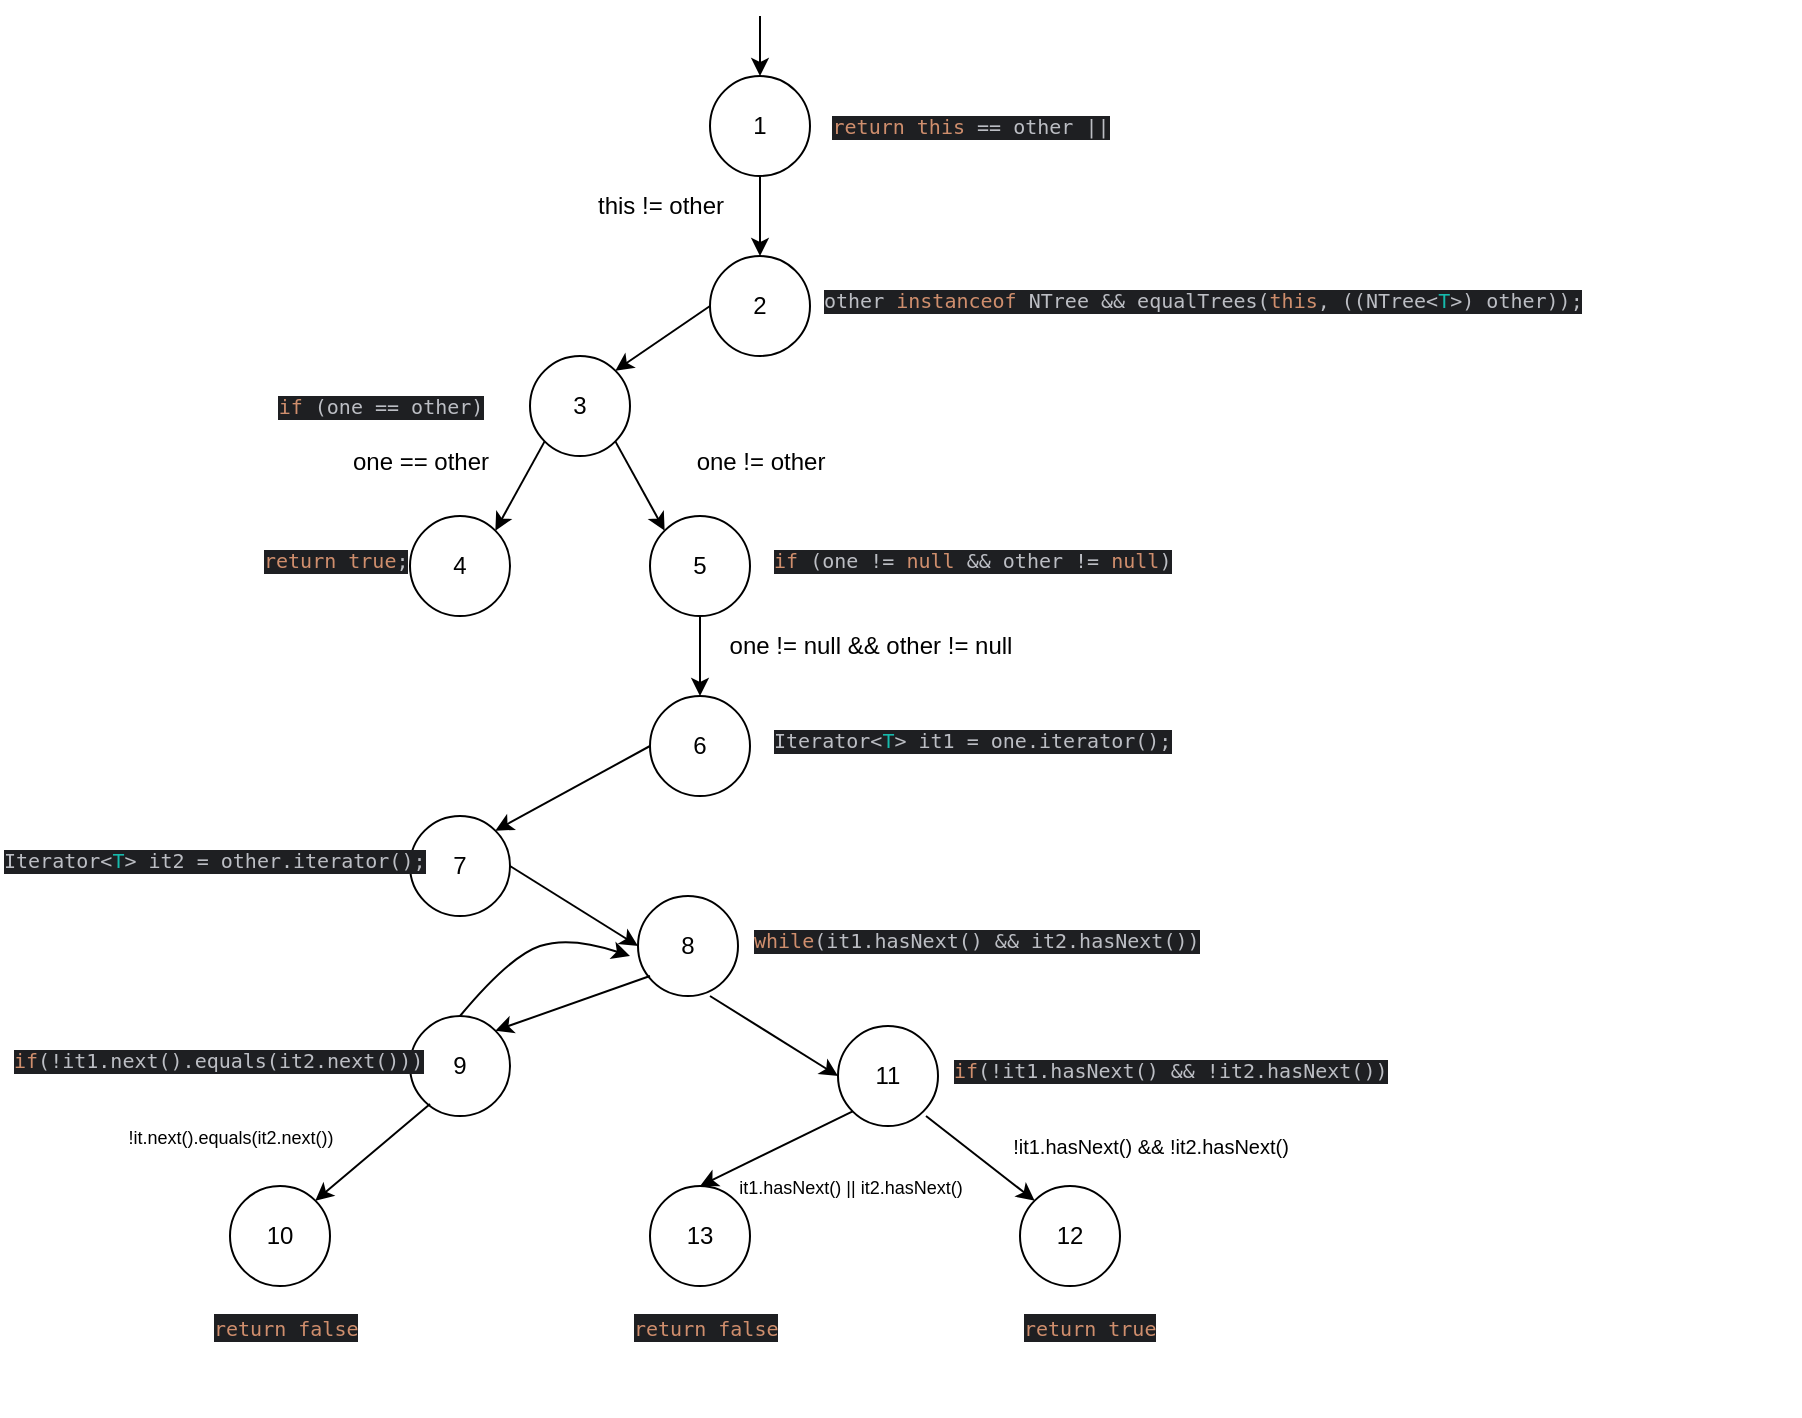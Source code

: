 <mxfile version="24.0.7" type="device">
  <diagram name="Página-1" id="vbOGfk5iJTFSjeD28d8R">
    <mxGraphModel dx="1500" dy="746" grid="1" gridSize="10" guides="1" tooltips="1" connect="1" arrows="1" fold="1" page="1" pageScale="1" pageWidth="827" pageHeight="1169" math="0" shadow="0">
      <root>
        <mxCell id="0" />
        <mxCell id="1" parent="0" />
        <mxCell id="0VPr1rxeREGL98D7X7g_-7" value="" style="edgeStyle=orthogonalEdgeStyle;rounded=0;orthogonalLoop=1;jettySize=auto;html=1;" edge="1" parent="1" source="0VPr1rxeREGL98D7X7g_-1" target="0VPr1rxeREGL98D7X7g_-4">
          <mxGeometry relative="1" as="geometry" />
        </mxCell>
        <mxCell id="0VPr1rxeREGL98D7X7g_-1" value="1" style="ellipse;whiteSpace=wrap;html=1;aspect=fixed;" vertex="1" parent="1">
          <mxGeometry x="400" y="40" width="50" height="50" as="geometry" />
        </mxCell>
        <mxCell id="0VPr1rxeREGL98D7X7g_-2" value="&lt;div style=&quot;background-color: rgb(30, 31, 34); color: rgb(188, 190, 196); font-size: 10px;&quot;&gt;&lt;pre style=&quot;font-family: &amp;quot;JetBrains Mono&amp;quot;, monospace;&quot;&gt;&lt;span style=&quot;color:#cf8e6d;&quot;&gt;return this &lt;/span&gt;== other ||&lt;/pre&gt;&lt;/div&gt;" style="text;html=1;align=center;verticalAlign=middle;resizable=0;points=[];autosize=1;strokeColor=none;fillColor=none;" vertex="1" parent="1">
          <mxGeometry x="455" y="40" width="150" height="50" as="geometry" />
        </mxCell>
        <mxCell id="0VPr1rxeREGL98D7X7g_-21" style="edgeStyle=orthogonalEdgeStyle;rounded=0;orthogonalLoop=1;jettySize=auto;html=1;" edge="1" parent="1" source="0VPr1rxeREGL98D7X7g_-3">
          <mxGeometry relative="1" as="geometry">
            <mxPoint x="395" y="350" as="targetPoint" />
          </mxGeometry>
        </mxCell>
        <mxCell id="0VPr1rxeREGL98D7X7g_-3" value="5" style="ellipse;whiteSpace=wrap;html=1;aspect=fixed;" vertex="1" parent="1">
          <mxGeometry x="370" y="260" width="50" height="50" as="geometry" />
        </mxCell>
        <mxCell id="0VPr1rxeREGL98D7X7g_-4" value="2" style="ellipse;whiteSpace=wrap;html=1;aspect=fixed;" vertex="1" parent="1">
          <mxGeometry x="400" y="130" width="50" height="50" as="geometry" />
        </mxCell>
        <mxCell id="0VPr1rxeREGL98D7X7g_-8" value="4" style="ellipse;whiteSpace=wrap;html=1;aspect=fixed;" vertex="1" parent="1">
          <mxGeometry x="250" y="260" width="50" height="50" as="geometry" />
        </mxCell>
        <mxCell id="0VPr1rxeREGL98D7X7g_-9" value="3" style="ellipse;whiteSpace=wrap;html=1;aspect=fixed;" vertex="1" parent="1">
          <mxGeometry x="310" y="180" width="50" height="50" as="geometry" />
        </mxCell>
        <mxCell id="0VPr1rxeREGL98D7X7g_-11" value="&lt;div style=&quot;background-color: rgb(30, 31, 34); color: rgb(188, 190, 196); font-size: 10px;&quot;&gt;&lt;pre style=&quot;font-family: &amp;quot;JetBrains Mono&amp;quot;, monospace;&quot;&gt;&lt;span style=&quot;color:#cf8e6d;&quot;&gt;if &lt;/span&gt;(one == other)&lt;/pre&gt;&lt;/div&gt;" style="text;html=1;align=center;verticalAlign=middle;resizable=0;points=[];autosize=1;strokeColor=none;fillColor=none;" vertex="1" parent="1">
          <mxGeometry x="175" y="180" width="120" height="50" as="geometry" />
        </mxCell>
        <mxCell id="0VPr1rxeREGL98D7X7g_-12" value="" style="endArrow=classic;html=1;rounded=0;entryX=1;entryY=0;entryDx=0;entryDy=0;exitX=0;exitY=0.5;exitDx=0;exitDy=0;" edge="1" parent="1" source="0VPr1rxeREGL98D7X7g_-4" target="0VPr1rxeREGL98D7X7g_-9">
          <mxGeometry width="50" height="50" relative="1" as="geometry">
            <mxPoint x="370" y="260" as="sourcePoint" />
            <mxPoint x="420" y="210" as="targetPoint" />
          </mxGeometry>
        </mxCell>
        <mxCell id="0VPr1rxeREGL98D7X7g_-13" value="&lt;div style=&quot;background-color: rgb(30, 31, 34); color: rgb(188, 190, 196); font-size: 10px;&quot;&gt;&lt;pre style=&quot;font-family: &amp;quot;JetBrains Mono&amp;quot;, monospace;&quot;&gt;other &lt;span style=&quot;color:#cf8e6d;&quot;&gt;instanceof &lt;/span&gt;NTree &amp;amp;&amp;amp; equalTrees(&lt;span style=&quot;color:#cf8e6d;&quot;&gt;this&lt;/span&gt;, ((NTree&amp;lt;&lt;span style=&quot;color:#16baac;&quot;&gt;T&lt;/span&gt;&amp;gt;) other));&lt;/pre&gt;&lt;/div&gt;" style="text;whiteSpace=wrap;html=1;" vertex="1" parent="1">
          <mxGeometry x="455" y="130" width="490" height="70" as="geometry" />
        </mxCell>
        <mxCell id="0VPr1rxeREGL98D7X7g_-14" value="" style="endArrow=classic;html=1;rounded=0;entryX=0.5;entryY=0;entryDx=0;entryDy=0;" edge="1" parent="1" target="0VPr1rxeREGL98D7X7g_-1">
          <mxGeometry width="50" height="50" relative="1" as="geometry">
            <mxPoint x="425" y="10" as="sourcePoint" />
            <mxPoint x="464" y="-60" as="targetPoint" />
          </mxGeometry>
        </mxCell>
        <mxCell id="0VPr1rxeREGL98D7X7g_-15" value="" style="endArrow=classic;html=1;rounded=0;entryX=1;entryY=0;entryDx=0;entryDy=0;exitX=0;exitY=1;exitDx=0;exitDy=0;" edge="1" parent="1" source="0VPr1rxeREGL98D7X7g_-9" target="0VPr1rxeREGL98D7X7g_-8">
          <mxGeometry width="50" height="50" relative="1" as="geometry">
            <mxPoint x="310" y="210" as="sourcePoint" />
            <mxPoint x="280" y="260" as="targetPoint" />
          </mxGeometry>
        </mxCell>
        <mxCell id="0VPr1rxeREGL98D7X7g_-16" value="&lt;div style=&quot;background-color: rgb(30, 31, 34); color: rgb(188, 190, 196); font-size: 10px;&quot;&gt;&lt;pre style=&quot;font-family: &amp;quot;JetBrains Mono&amp;quot;, monospace;&quot;&gt;&lt;span style=&quot;color:#cf8e6d;&quot;&gt;return true&lt;/span&gt;;&lt;/pre&gt;&lt;/div&gt;" style="text;whiteSpace=wrap;html=1;" vertex="1" parent="1">
          <mxGeometry x="175" y="260" width="120" height="70" as="geometry" />
        </mxCell>
        <mxCell id="0VPr1rxeREGL98D7X7g_-17" value="" style="endArrow=classic;html=1;rounded=0;entryX=0;entryY=0;entryDx=0;entryDy=0;exitX=1;exitY=1;exitDx=0;exitDy=0;" edge="1" parent="1" source="0VPr1rxeREGL98D7X7g_-9" target="0VPr1rxeREGL98D7X7g_-3">
          <mxGeometry width="50" height="50" relative="1" as="geometry">
            <mxPoint x="327" y="233" as="sourcePoint" />
            <mxPoint x="285" y="270" as="targetPoint" />
          </mxGeometry>
        </mxCell>
        <mxCell id="0VPr1rxeREGL98D7X7g_-18" value="&lt;div style=&quot;background-color: rgb(30, 31, 34); color: rgb(188, 190, 196); font-size: 10px;&quot;&gt;&lt;pre style=&quot;font-family: &amp;quot;JetBrains Mono&amp;quot;, monospace;&quot;&gt;&lt;span style=&quot;color:#cf8e6d;&quot;&gt;if &lt;/span&gt;(one != &lt;span style=&quot;color:#cf8e6d;&quot;&gt;null &lt;/span&gt;&amp;amp;&amp;amp; other != &lt;span style=&quot;color:#cf8e6d;&quot;&gt;null&lt;/span&gt;)&lt;/pre&gt;&lt;/div&gt;" style="text;whiteSpace=wrap;html=1;" vertex="1" parent="1">
          <mxGeometry x="430" y="260" width="270" height="70" as="geometry" />
        </mxCell>
        <mxCell id="0VPr1rxeREGL98D7X7g_-22" value="6" style="ellipse;whiteSpace=wrap;html=1;aspect=fixed;" vertex="1" parent="1">
          <mxGeometry x="370" y="350" width="50" height="50" as="geometry" />
        </mxCell>
        <mxCell id="0VPr1rxeREGL98D7X7g_-23" value="&lt;div style=&quot;background-color: rgb(30, 31, 34); color: rgb(188, 190, 196); font-size: 10px;&quot;&gt;&lt;pre style=&quot;font-family: &amp;quot;JetBrains Mono&amp;quot;, monospace;&quot;&gt;Iterator&amp;lt;&lt;span style=&quot;color:#16baac;&quot;&gt;T&lt;/span&gt;&amp;gt; it1 = one.iterator();&lt;/pre&gt;&lt;/div&gt;" style="text;whiteSpace=wrap;html=1;" vertex="1" parent="1">
          <mxGeometry x="430" y="350" width="270" height="70" as="geometry" />
        </mxCell>
        <mxCell id="0VPr1rxeREGL98D7X7g_-26" value="7" style="ellipse;whiteSpace=wrap;html=1;aspect=fixed;" vertex="1" parent="1">
          <mxGeometry x="250" y="410" width="50" height="50" as="geometry" />
        </mxCell>
        <mxCell id="0VPr1rxeREGL98D7X7g_-27" value="&lt;div style=&quot;background-color: rgb(30, 31, 34); color: rgb(188, 190, 196); font-size: 10px;&quot;&gt;&lt;pre style=&quot;font-family: &amp;quot;JetBrains Mono&amp;quot;, monospace;&quot;&gt;Iterator&amp;lt;&lt;span style=&quot;color:#16baac;&quot;&gt;T&lt;/span&gt;&amp;gt; it2 = other.iterator();&lt;/pre&gt;&lt;/div&gt;" style="text;whiteSpace=wrap;html=1;" vertex="1" parent="1">
          <mxGeometry x="45" y="410" width="280" height="70" as="geometry" />
        </mxCell>
        <mxCell id="0VPr1rxeREGL98D7X7g_-28" value="&lt;div style=&quot;background-color: rgb(30, 31, 34); color: rgb(188, 190, 196); font-size: 10px;&quot;&gt;&lt;pre style=&quot;font-family: &amp;quot;JetBrains Mono&amp;quot;, monospace;&quot;&gt;&lt;span style=&quot;color:#cf8e6d;&quot;&gt;while&lt;/span&gt;(it1.hasNext() &amp;amp;&amp;amp; it2.hasNext())&lt;/pre&gt;&lt;/div&gt;" style="text;whiteSpace=wrap;html=1;" vertex="1" parent="1">
          <mxGeometry x="420" y="450" width="300" height="70" as="geometry" />
        </mxCell>
        <mxCell id="0VPr1rxeREGL98D7X7g_-30" value="8" style="ellipse;whiteSpace=wrap;html=1;aspect=fixed;" vertex="1" parent="1">
          <mxGeometry x="364" y="450" width="50" height="50" as="geometry" />
        </mxCell>
        <mxCell id="0VPr1rxeREGL98D7X7g_-34" value="" style="endArrow=classic;html=1;rounded=0;entryX=0;entryY=0.5;entryDx=0;entryDy=0;exitX=1;exitY=0.5;exitDx=0;exitDy=0;" edge="1" parent="1" source="0VPr1rxeREGL98D7X7g_-26" target="0VPr1rxeREGL98D7X7g_-30">
          <mxGeometry width="50" height="50" relative="1" as="geometry">
            <mxPoint x="300" y="440" as="sourcePoint" />
            <mxPoint x="350" y="390" as="targetPoint" />
          </mxGeometry>
        </mxCell>
        <mxCell id="0VPr1rxeREGL98D7X7g_-35" value="" style="endArrow=classic;html=1;rounded=0;exitX=0;exitY=0.5;exitDx=0;exitDy=0;entryX=1;entryY=0;entryDx=0;entryDy=0;" edge="1" parent="1" source="0VPr1rxeREGL98D7X7g_-22" target="0VPr1rxeREGL98D7X7g_-26">
          <mxGeometry width="50" height="50" relative="1" as="geometry">
            <mxPoint x="240" y="460" as="sourcePoint" />
            <mxPoint x="290" y="410" as="targetPoint" />
          </mxGeometry>
        </mxCell>
        <mxCell id="0VPr1rxeREGL98D7X7g_-36" value="11" style="ellipse;whiteSpace=wrap;html=1;aspect=fixed;" vertex="1" parent="1">
          <mxGeometry x="464" y="515" width="50" height="50" as="geometry" />
        </mxCell>
        <mxCell id="0VPr1rxeREGL98D7X7g_-37" value="" style="endArrow=classic;html=1;rounded=0;entryX=0;entryY=0.5;entryDx=0;entryDy=0;exitX=1;exitY=0.5;exitDx=0;exitDy=0;" edge="1" parent="1" target="0VPr1rxeREGL98D7X7g_-36">
          <mxGeometry width="50" height="50" relative="1" as="geometry">
            <mxPoint x="400" y="500" as="sourcePoint" />
            <mxPoint x="450" y="455" as="targetPoint" />
          </mxGeometry>
        </mxCell>
        <mxCell id="0VPr1rxeREGL98D7X7g_-38" value="&lt;div style=&quot;background-color: rgb(30, 31, 34); color: rgb(188, 190, 196); font-size: 10px;&quot;&gt;&lt;pre style=&quot;font-family: &amp;quot;JetBrains Mono&amp;quot;, monospace;&quot;&gt;&lt;span style=&quot;color:#cf8e6d;&quot;&gt;if&lt;/span&gt;(!it1.hasNext() &amp;amp;&amp;amp; !it2.hasNext())&lt;/pre&gt;&lt;/div&gt;" style="text;whiteSpace=wrap;html=1;" vertex="1" parent="1">
          <mxGeometry x="520" y="515" width="270" height="60" as="geometry" />
        </mxCell>
        <mxCell id="0VPr1rxeREGL98D7X7g_-39" value="12" style="ellipse;whiteSpace=wrap;html=1;aspect=fixed;" vertex="1" parent="1">
          <mxGeometry x="555" y="595" width="50" height="50" as="geometry" />
        </mxCell>
        <mxCell id="0VPr1rxeREGL98D7X7g_-40" value="" style="endArrow=classic;html=1;rounded=0;entryX=0;entryY=0;entryDx=0;entryDy=0;exitX=1;exitY=0.5;exitDx=0;exitDy=0;" edge="1" parent="1" target="0VPr1rxeREGL98D7X7g_-39">
          <mxGeometry width="50" height="50" relative="1" as="geometry">
            <mxPoint x="508" y="560" as="sourcePoint" />
            <mxPoint x="558" y="515" as="targetPoint" />
          </mxGeometry>
        </mxCell>
        <mxCell id="0VPr1rxeREGL98D7X7g_-43" value="&lt;div style=&quot;background-color:#1e1f22;color:#bcbec4&quot;&gt;&lt;pre style=&quot;font-family: &amp;quot;JetBrains Mono&amp;quot;, monospace;&quot;&gt;&lt;span style=&quot;color: rgb(207, 142, 109);&quot;&gt;&lt;font style=&quot;font-size: 10px;&quot;&gt;return true&lt;/font&gt;&lt;/span&gt;&lt;/pre&gt;&lt;/div&gt;" style="text;whiteSpace=wrap;html=1;" vertex="1" parent="1">
          <mxGeometry x="555" y="640" width="110" height="70" as="geometry" />
        </mxCell>
        <mxCell id="0VPr1rxeREGL98D7X7g_-44" value="13" style="ellipse;whiteSpace=wrap;html=1;aspect=fixed;" vertex="1" parent="1">
          <mxGeometry x="370" y="595" width="50" height="50" as="geometry" />
        </mxCell>
        <mxCell id="0VPr1rxeREGL98D7X7g_-45" value="" style="endArrow=classic;html=1;rounded=0;entryX=0.5;entryY=0;entryDx=0;entryDy=0;exitX=0;exitY=1;exitDx=0;exitDy=0;" edge="1" parent="1" source="0VPr1rxeREGL98D7X7g_-36" target="0VPr1rxeREGL98D7X7g_-44">
          <mxGeometry width="50" height="50" relative="1" as="geometry">
            <mxPoint x="480" y="560" as="sourcePoint" />
            <mxPoint x="527" y="610" as="targetPoint" />
          </mxGeometry>
        </mxCell>
        <mxCell id="0VPr1rxeREGL98D7X7g_-46" value="&lt;div style=&quot;background-color:#1e1f22;color:#bcbec4&quot;&gt;&lt;pre style=&quot;font-family: &amp;quot;JetBrains Mono&amp;quot;, monospace;&quot;&gt;&lt;span style=&quot;color: rgb(207, 142, 109);&quot;&gt;&lt;font style=&quot;font-size: 10px;&quot;&gt;return false&lt;/font&gt;&lt;/span&gt;&lt;/pre&gt;&lt;/div&gt;" style="text;whiteSpace=wrap;html=1;" vertex="1" parent="1">
          <mxGeometry x="360" y="640" width="120" height="70" as="geometry" />
        </mxCell>
        <mxCell id="0VPr1rxeREGL98D7X7g_-47" value="" style="endArrow=classic;html=1;rounded=0;entryX=1;entryY=0;entryDx=0;entryDy=0;" edge="1" parent="1" target="0VPr1rxeREGL98D7X7g_-48">
          <mxGeometry width="50" height="50" relative="1" as="geometry">
            <mxPoint x="370" y="490" as="sourcePoint" />
            <mxPoint x="301" y="518" as="targetPoint" />
          </mxGeometry>
        </mxCell>
        <mxCell id="0VPr1rxeREGL98D7X7g_-48" value="9" style="ellipse;whiteSpace=wrap;html=1;aspect=fixed;" vertex="1" parent="1">
          <mxGeometry x="250" y="510" width="50" height="50" as="geometry" />
        </mxCell>
        <UserObject label="&lt;div style=&quot;background-color: rgb(30, 31, 34); color: rgb(188, 190, 196); font-size: 10px;&quot;&gt;&lt;pre style=&quot;font-family: &amp;quot;JetBrains Mono&amp;quot;, monospace;&quot;&gt;&lt;span style=&quot;color:#cf8e6d;&quot;&gt;if&lt;/span&gt;(!it1.next().equals(it2.next()))&lt;/pre&gt;&lt;/div&gt;" link="&lt;div style=&quot;background-color:#1e1f22;color:#bcbec4&quot;&gt;&lt;pre style=&quot;font-family:&#39;JetBrains Mono&#39;,monospace;font-size:9.8pt;&quot;&gt;&lt;span style=&quot;color:#cf8e6d;&quot;&gt;if&lt;/span&gt;(!it1.next().equals(it2.next()))&lt;/pre&gt;&lt;/div&gt;" id="0VPr1rxeREGL98D7X7g_-49">
          <mxCell style="text;whiteSpace=wrap;html=1;" vertex="1" parent="1">
            <mxGeometry x="50" y="510" width="280" height="70" as="geometry" />
          </mxCell>
        </UserObject>
        <mxCell id="0VPr1rxeREGL98D7X7g_-50" value="10" style="ellipse;whiteSpace=wrap;html=1;aspect=fixed;" vertex="1" parent="1">
          <mxGeometry x="160" y="595" width="50" height="50" as="geometry" />
        </mxCell>
        <mxCell id="0VPr1rxeREGL98D7X7g_-51" value="&lt;div style=&quot;background-color:#1e1f22;color:#bcbec4&quot;&gt;&lt;pre style=&quot;font-family: &amp;quot;JetBrains Mono&amp;quot;, monospace;&quot;&gt;&lt;span style=&quot;color: rgb(207, 142, 109);&quot;&gt;&lt;font style=&quot;font-size: 10px;&quot;&gt;return false&lt;/font&gt;&lt;/span&gt;&lt;/pre&gt;&lt;/div&gt;" style="text;whiteSpace=wrap;html=1;" vertex="1" parent="1">
          <mxGeometry x="150" y="640" width="120" height="70" as="geometry" />
        </mxCell>
        <mxCell id="0VPr1rxeREGL98D7X7g_-52" value="" style="endArrow=classic;html=1;rounded=0;entryX=1;entryY=0;entryDx=0;entryDy=0;" edge="1" parent="1" target="0VPr1rxeREGL98D7X7g_-50">
          <mxGeometry width="50" height="50" relative="1" as="geometry">
            <mxPoint x="260" y="554" as="sourcePoint" />
            <mxPoint x="191" y="585" as="targetPoint" />
          </mxGeometry>
        </mxCell>
        <mxCell id="0VPr1rxeREGL98D7X7g_-53" value="" style="curved=1;endArrow=classic;html=1;rounded=0;exitX=0.5;exitY=0;exitDx=0;exitDy=0;" edge="1" parent="1" source="0VPr1rxeREGL98D7X7g_-48">
          <mxGeometry width="50" height="50" relative="1" as="geometry">
            <mxPoint x="320" y="530" as="sourcePoint" />
            <mxPoint x="360" y="480" as="targetPoint" />
            <Array as="points">
              <mxPoint x="300" y="480" />
              <mxPoint x="330" y="470" />
            </Array>
          </mxGeometry>
        </mxCell>
        <mxCell id="0VPr1rxeREGL98D7X7g_-54" value="this != other" style="text;html=1;align=center;verticalAlign=middle;resizable=0;points=[];autosize=1;strokeColor=none;fillColor=none;" vertex="1" parent="1">
          <mxGeometry x="330" y="90" width="90" height="30" as="geometry" />
        </mxCell>
        <mxCell id="0VPr1rxeREGL98D7X7g_-55" value="one == other" style="text;html=1;align=center;verticalAlign=middle;resizable=0;points=[];autosize=1;strokeColor=none;fillColor=none;" vertex="1" parent="1">
          <mxGeometry x="210" y="218" width="90" height="30" as="geometry" />
        </mxCell>
        <mxCell id="0VPr1rxeREGL98D7X7g_-56" value="one != other" style="text;html=1;align=center;verticalAlign=middle;resizable=0;points=[];autosize=1;strokeColor=none;fillColor=none;" vertex="1" parent="1">
          <mxGeometry x="380" y="218" width="90" height="30" as="geometry" />
        </mxCell>
        <mxCell id="0VPr1rxeREGL98D7X7g_-57" value="one != null &amp;amp;&amp;amp; other != null" style="text;html=1;align=center;verticalAlign=middle;resizable=0;points=[];autosize=1;strokeColor=none;fillColor=none;" vertex="1" parent="1">
          <mxGeometry x="400" y="310" width="160" height="30" as="geometry" />
        </mxCell>
        <mxCell id="0VPr1rxeREGL98D7X7g_-63" value="&lt;font style=&quot;font-size: 10px;&quot;&gt;!it1.hasNext() &amp;amp;&amp;amp; !it2.hasNext()&lt;/font&gt;" style="text;html=1;align=center;verticalAlign=middle;resizable=0;points=[];autosize=1;strokeColor=none;fillColor=none;" vertex="1" parent="1">
          <mxGeometry x="540" y="560" width="160" height="30" as="geometry" />
        </mxCell>
        <mxCell id="0VPr1rxeREGL98D7X7g_-64" value="&lt;font style=&quot;font-size: 9px;&quot;&gt;it1.hasNext() || it2.hasNext()&lt;/font&gt;" style="text;html=1;align=center;verticalAlign=middle;resizable=0;points=[];autosize=1;strokeColor=none;fillColor=none;" vertex="1" parent="1">
          <mxGeometry x="400" y="580" width="140" height="30" as="geometry" />
        </mxCell>
        <mxCell id="0VPr1rxeREGL98D7X7g_-65" value="&lt;font style=&quot;font-size: 9px;&quot;&gt;!it.next().equals(it2.next())&lt;/font&gt;" style="text;html=1;align=center;verticalAlign=middle;resizable=0;points=[];autosize=1;strokeColor=none;fillColor=none;" vertex="1" parent="1">
          <mxGeometry x="95" y="555" width="130" height="30" as="geometry" />
        </mxCell>
      </root>
    </mxGraphModel>
  </diagram>
</mxfile>
